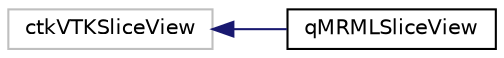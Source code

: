digraph "Graphical Class Hierarchy"
{
  bgcolor="transparent";
  edge [fontname="Helvetica",fontsize="10",labelfontname="Helvetica",labelfontsize="10"];
  node [fontname="Helvetica",fontsize="10",shape=record];
  rankdir="LR";
  Node978 [label="ctkVTKSliceView",height=0.2,width=0.4,color="grey75"];
  Node978 -> Node0 [dir="back",color="midnightblue",fontsize="10",style="solid",fontname="Helvetica"];
  Node0 [label="qMRMLSliceView",height=0.2,width=0.4,color="black",URL="$classqMRMLSliceView.html",tooltip="2D view for slice nodes. For performance reasons, the view block refreshs when the scene is in batch ..."];
}
